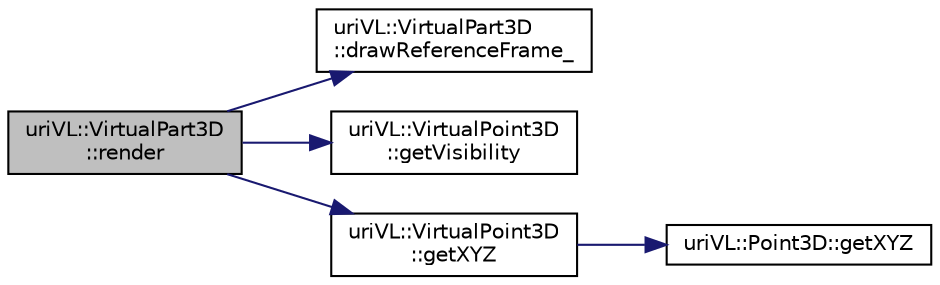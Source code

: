 digraph "uriVL::VirtualPart3D::render"
{
  edge [fontname="Helvetica",fontsize="10",labelfontname="Helvetica",labelfontsize="10"];
  node [fontname="Helvetica",fontsize="10",shape=record];
  rankdir="LR";
  Node1 [label="uriVL::VirtualPart3D\l::render",height=0.2,width=0.4,color="black", fillcolor="grey75", style="filled", fontcolor="black"];
  Node1 -> Node2 [color="midnightblue",fontsize="10",style="solid",fontname="Helvetica"];
  Node2 [label="uriVL::VirtualPart3D\l::drawReferenceFrame_",height=0.2,width=0.4,color="black", fillcolor="white", style="filled",URL="$classuriVL_1_1VirtualPart3D.html#ace97351e5563b825e351bca2c0877944"];
  Node1 -> Node3 [color="midnightblue",fontsize="10",style="solid",fontname="Helvetica"];
  Node3 [label="uriVL::VirtualPoint3D\l::getVisibility",height=0.2,width=0.4,color="black", fillcolor="white", style="filled",URL="$classuriVL_1_1VirtualPoint3D.html#aeb2c788e399357bd1abad4181c7a3c90",tooltip="Reports the visibility status of the virtual point relatve to a specific camera. "];
  Node1 -> Node4 [color="midnightblue",fontsize="10",style="solid",fontname="Helvetica"];
  Node4 [label="uriVL::VirtualPoint3D\l::getXYZ",height=0.2,width=0.4,color="black", fillcolor="white", style="filled",URL="$classuriVL_1_1VirtualPoint3D.html#a67a70bc730ea8b6a1bc71f0efeb68ac0",tooltip="Returns the point&#39;s coordinates vector. "];
  Node4 -> Node5 [color="midnightblue",fontsize="10",style="solid",fontname="Helvetica"];
  Node5 [label="uriVL::Point3D::getXYZ",height=0.2,width=0.4,color="black", fillcolor="white", style="filled",URL="$classuriVL_1_1Point3D.html#ac6f4a6c1b191e6cad5d2a84dfd369cbe",tooltip="Returns the point&#39;s coordinates vector. "];
}

